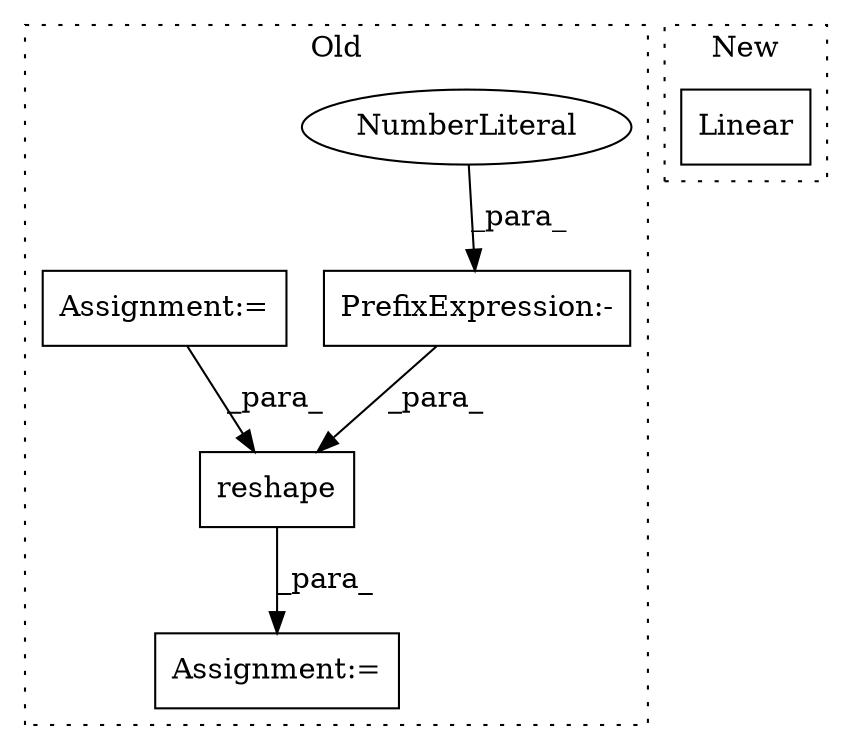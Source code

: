 digraph G {
subgraph cluster0 {
1 [label="reshape" a="32" s="557,575" l="8,1" shape="box"];
3 [label="PrefixExpression:-" a="38" s="573" l="1" shape="box"];
4 [label="NumberLiteral" a="34" s="574" l="1" shape="ellipse"];
5 [label="Assignment:=" a="7" s="550" l="1" shape="box"];
6 [label="Assignment:=" a="7" s="512" l="7" shape="box"];
label = "Old";
style="dotted";
}
subgraph cluster1 {
2 [label="Linear" a="32" s="1474,1514" l="7,1" shape="box"];
label = "New";
style="dotted";
}
1 -> 5 [label="_para_"];
3 -> 1 [label="_para_"];
4 -> 3 [label="_para_"];
6 -> 1 [label="_para_"];
}